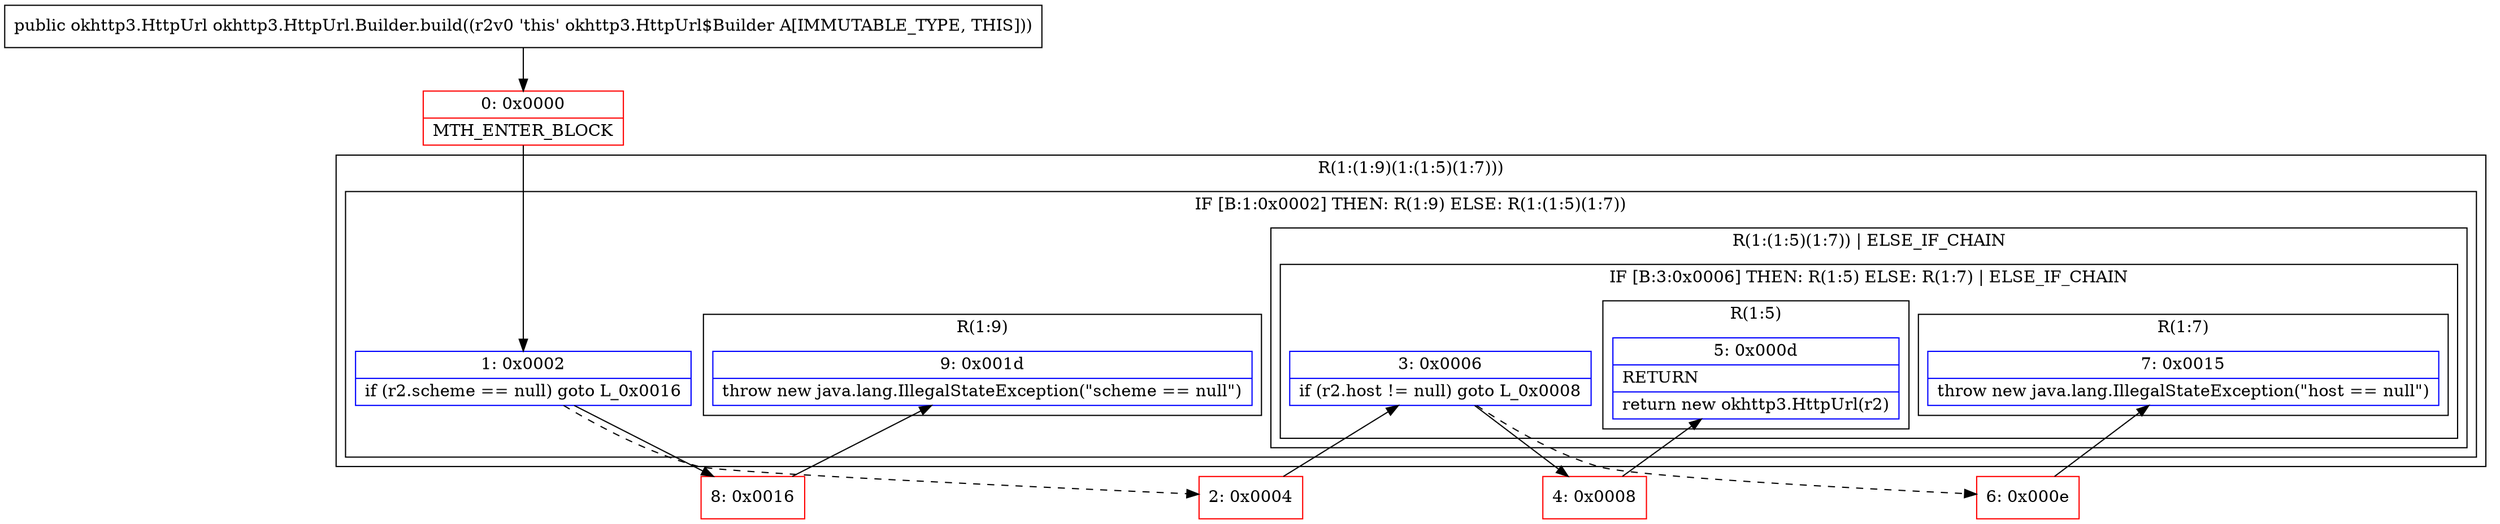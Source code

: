 digraph "CFG forokhttp3.HttpUrl.Builder.build()Lokhttp3\/HttpUrl;" {
subgraph cluster_Region_1833690680 {
label = "R(1:(1:9)(1:(1:5)(1:7)))";
node [shape=record,color=blue];
subgraph cluster_IfRegion_117634738 {
label = "IF [B:1:0x0002] THEN: R(1:9) ELSE: R(1:(1:5)(1:7))";
node [shape=record,color=blue];
Node_1 [shape=record,label="{1\:\ 0x0002|if (r2.scheme == null) goto L_0x0016\l}"];
subgraph cluster_Region_947635350 {
label = "R(1:9)";
node [shape=record,color=blue];
Node_9 [shape=record,label="{9\:\ 0x001d|throw new java.lang.IllegalStateException(\"scheme == null\")\l}"];
}
subgraph cluster_Region_835663310 {
label = "R(1:(1:5)(1:7)) | ELSE_IF_CHAIN\l";
node [shape=record,color=blue];
subgraph cluster_IfRegion_50819049 {
label = "IF [B:3:0x0006] THEN: R(1:5) ELSE: R(1:7) | ELSE_IF_CHAIN\l";
node [shape=record,color=blue];
Node_3 [shape=record,label="{3\:\ 0x0006|if (r2.host != null) goto L_0x0008\l}"];
subgraph cluster_Region_329297501 {
label = "R(1:5)";
node [shape=record,color=blue];
Node_5 [shape=record,label="{5\:\ 0x000d|RETURN\l|return new okhttp3.HttpUrl(r2)\l}"];
}
subgraph cluster_Region_1973000139 {
label = "R(1:7)";
node [shape=record,color=blue];
Node_7 [shape=record,label="{7\:\ 0x0015|throw new java.lang.IllegalStateException(\"host == null\")\l}"];
}
}
}
}
}
Node_0 [shape=record,color=red,label="{0\:\ 0x0000|MTH_ENTER_BLOCK\l}"];
Node_2 [shape=record,color=red,label="{2\:\ 0x0004}"];
Node_4 [shape=record,color=red,label="{4\:\ 0x0008}"];
Node_6 [shape=record,color=red,label="{6\:\ 0x000e}"];
Node_8 [shape=record,color=red,label="{8\:\ 0x0016}"];
MethodNode[shape=record,label="{public okhttp3.HttpUrl okhttp3.HttpUrl.Builder.build((r2v0 'this' okhttp3.HttpUrl$Builder A[IMMUTABLE_TYPE, THIS])) }"];
MethodNode -> Node_0;
Node_1 -> Node_2[style=dashed];
Node_1 -> Node_8;
Node_3 -> Node_4;
Node_3 -> Node_6[style=dashed];
Node_0 -> Node_1;
Node_2 -> Node_3;
Node_4 -> Node_5;
Node_6 -> Node_7;
Node_8 -> Node_9;
}

